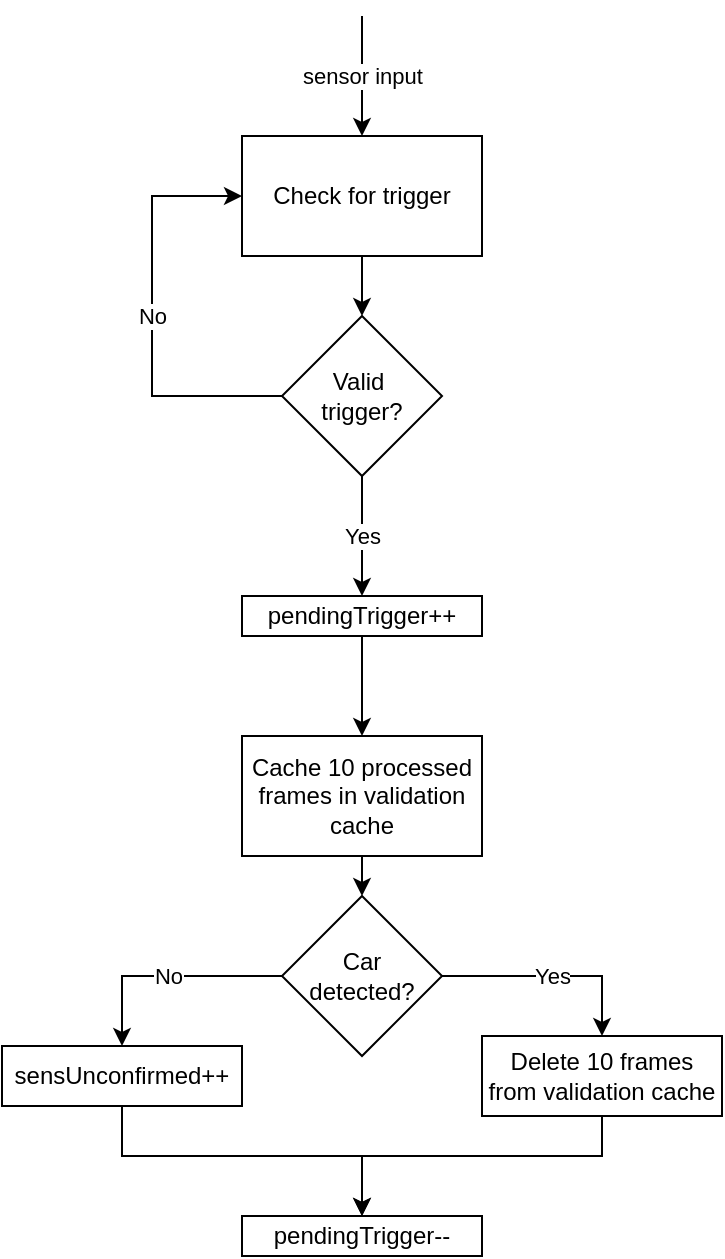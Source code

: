 <mxfile version="24.7.17">
  <diagram name="Page-1" id="RV8q0B0_LYcwuW5HjnZu">
    <mxGraphModel dx="1235" dy="1765" grid="1" gridSize="10" guides="1" tooltips="1" connect="1" arrows="1" fold="1" page="1" pageScale="1" pageWidth="850" pageHeight="1100" math="0" shadow="0">
      <root>
        <mxCell id="0" />
        <mxCell id="1" parent="0" />
        <mxCell id="06yWBBQo2rY3hTgWPAYE-2" value="Valid&amp;nbsp;&lt;div&gt;trigger?&lt;/div&gt;" style="rhombus;whiteSpace=wrap;html=1;" vertex="1" parent="1">
          <mxGeometry x="385" y="150" width="80" height="80" as="geometry" />
        </mxCell>
        <mxCell id="06yWBBQo2rY3hTgWPAYE-4" value="pendingTrigger++" style="rounded=0;whiteSpace=wrap;html=1;" vertex="1" parent="1">
          <mxGeometry x="365" y="290" width="120" height="20" as="geometry" />
        </mxCell>
        <mxCell id="06yWBBQo2rY3hTgWPAYE-5" value="Check for trigger" style="rounded=0;whiteSpace=wrap;html=1;" vertex="1" parent="1">
          <mxGeometry x="365" y="60" width="120" height="60" as="geometry" />
        </mxCell>
        <mxCell id="06yWBBQo2rY3hTgWPAYE-6" value="Cache 10 processed frames in validation cache" style="rounded=0;whiteSpace=wrap;html=1;" vertex="1" parent="1">
          <mxGeometry x="365" y="360" width="120" height="60" as="geometry" />
        </mxCell>
        <mxCell id="06yWBBQo2rY3hTgWPAYE-7" value="Car&lt;div&gt;detected?&lt;/div&gt;" style="rhombus;whiteSpace=wrap;html=1;" vertex="1" parent="1">
          <mxGeometry x="385" y="440" width="80" height="80" as="geometry" />
        </mxCell>
        <mxCell id="06yWBBQo2rY3hTgWPAYE-8" value="Delete 10 frames from validation cache" style="rounded=0;whiteSpace=wrap;html=1;" vertex="1" parent="1">
          <mxGeometry x="485" y="510" width="120" height="40" as="geometry" />
        </mxCell>
        <mxCell id="06yWBBQo2rY3hTgWPAYE-9" value="sensUnconfirmed++" style="rounded=0;whiteSpace=wrap;html=1;" vertex="1" parent="1">
          <mxGeometry x="245" y="515" width="120" height="30" as="geometry" />
        </mxCell>
        <mxCell id="06yWBBQo2rY3hTgWPAYE-10" value="pendingTrigger--" style="rounded=0;whiteSpace=wrap;html=1;" vertex="1" parent="1">
          <mxGeometry x="365" y="600" width="120" height="20" as="geometry" />
        </mxCell>
        <mxCell id="06yWBBQo2rY3hTgWPAYE-11" value="sensor input" style="endArrow=classic;html=1;rounded=0;entryX=0.5;entryY=0;entryDx=0;entryDy=0;" edge="1" parent="1" target="06yWBBQo2rY3hTgWPAYE-5">
          <mxGeometry width="50" height="50" relative="1" as="geometry">
            <mxPoint x="425" as="sourcePoint" />
            <mxPoint x="370" y="270" as="targetPoint" />
          </mxGeometry>
        </mxCell>
        <mxCell id="06yWBBQo2rY3hTgWPAYE-12" value="" style="endArrow=classic;html=1;rounded=0;entryX=0.5;entryY=0;entryDx=0;entryDy=0;exitX=0.5;exitY=1;exitDx=0;exitDy=0;" edge="1" parent="1" source="06yWBBQo2rY3hTgWPAYE-5" target="06yWBBQo2rY3hTgWPAYE-2">
          <mxGeometry width="50" height="50" relative="1" as="geometry">
            <mxPoint x="320" y="280" as="sourcePoint" />
            <mxPoint x="370" y="230" as="targetPoint" />
          </mxGeometry>
        </mxCell>
        <mxCell id="06yWBBQo2rY3hTgWPAYE-13" value="No" style="endArrow=classic;html=1;rounded=0;entryX=0;entryY=0.5;entryDx=0;entryDy=0;exitX=0;exitY=0.5;exitDx=0;exitDy=0;" edge="1" parent="1" source="06yWBBQo2rY3hTgWPAYE-2" target="06yWBBQo2rY3hTgWPAYE-5">
          <mxGeometry width="50" height="50" relative="1" as="geometry">
            <mxPoint x="320" y="280" as="sourcePoint" />
            <mxPoint x="370" y="230" as="targetPoint" />
            <Array as="points">
              <mxPoint x="320" y="190" />
              <mxPoint x="320" y="90" />
            </Array>
          </mxGeometry>
        </mxCell>
        <mxCell id="06yWBBQo2rY3hTgWPAYE-14" value="Yes" style="endArrow=classic;html=1;rounded=0;exitX=0.5;exitY=1;exitDx=0;exitDy=0;entryX=0.5;entryY=0;entryDx=0;entryDy=0;" edge="1" parent="1" source="06yWBBQo2rY3hTgWPAYE-2" target="06yWBBQo2rY3hTgWPAYE-4">
          <mxGeometry width="50" height="50" relative="1" as="geometry">
            <mxPoint x="320" y="280" as="sourcePoint" />
            <mxPoint x="370" y="230" as="targetPoint" />
          </mxGeometry>
        </mxCell>
        <mxCell id="06yWBBQo2rY3hTgWPAYE-15" value="" style="endArrow=classic;html=1;rounded=0;entryX=0.5;entryY=0;entryDx=0;entryDy=0;exitX=0.5;exitY=1;exitDx=0;exitDy=0;" edge="1" parent="1" source="06yWBBQo2rY3hTgWPAYE-4" target="06yWBBQo2rY3hTgWPAYE-6">
          <mxGeometry width="50" height="50" relative="1" as="geometry">
            <mxPoint x="320" y="480" as="sourcePoint" />
            <mxPoint x="370" y="430" as="targetPoint" />
          </mxGeometry>
        </mxCell>
        <mxCell id="06yWBBQo2rY3hTgWPAYE-16" value="" style="endArrow=classic;html=1;rounded=0;entryX=0.5;entryY=0;entryDx=0;entryDy=0;exitX=0.5;exitY=1;exitDx=0;exitDy=0;" edge="1" parent="1" source="06yWBBQo2rY3hTgWPAYE-6" target="06yWBBQo2rY3hTgWPAYE-7">
          <mxGeometry width="50" height="50" relative="1" as="geometry">
            <mxPoint x="320" y="480" as="sourcePoint" />
            <mxPoint x="370" y="430" as="targetPoint" />
          </mxGeometry>
        </mxCell>
        <mxCell id="06yWBBQo2rY3hTgWPAYE-17" value="Yes" style="endArrow=classic;html=1;rounded=0;entryX=0.5;entryY=0;entryDx=0;entryDy=0;exitX=1;exitY=0.5;exitDx=0;exitDy=0;" edge="1" parent="1" source="06yWBBQo2rY3hTgWPAYE-7" target="06yWBBQo2rY3hTgWPAYE-8">
          <mxGeometry width="50" height="50" relative="1" as="geometry">
            <mxPoint x="320" y="480" as="sourcePoint" />
            <mxPoint x="370" y="430" as="targetPoint" />
            <Array as="points">
              <mxPoint x="545" y="480" />
            </Array>
          </mxGeometry>
        </mxCell>
        <mxCell id="06yWBBQo2rY3hTgWPAYE-18" value="No" style="endArrow=classic;html=1;rounded=0;entryX=0.5;entryY=0;entryDx=0;entryDy=0;exitX=0;exitY=0.5;exitDx=0;exitDy=0;" edge="1" parent="1" source="06yWBBQo2rY3hTgWPAYE-7" target="06yWBBQo2rY3hTgWPAYE-9">
          <mxGeometry width="50" height="50" relative="1" as="geometry">
            <mxPoint x="320" y="480" as="sourcePoint" />
            <mxPoint x="370" y="430" as="targetPoint" />
            <Array as="points">
              <mxPoint x="305" y="480" />
            </Array>
          </mxGeometry>
        </mxCell>
        <mxCell id="06yWBBQo2rY3hTgWPAYE-19" value="" style="endArrow=classic;html=1;rounded=0;exitX=0.5;exitY=1;exitDx=0;exitDy=0;entryX=0.5;entryY=0;entryDx=0;entryDy=0;" edge="1" parent="1" source="06yWBBQo2rY3hTgWPAYE-9" target="06yWBBQo2rY3hTgWPAYE-10">
          <mxGeometry width="50" height="50" relative="1" as="geometry">
            <mxPoint x="320" y="580" as="sourcePoint" />
            <mxPoint x="370" y="530" as="targetPoint" />
            <Array as="points">
              <mxPoint x="305" y="570" />
              <mxPoint x="425" y="570" />
            </Array>
          </mxGeometry>
        </mxCell>
        <mxCell id="06yWBBQo2rY3hTgWPAYE-20" value="" style="endArrow=classic;html=1;rounded=0;exitX=0.5;exitY=1;exitDx=0;exitDy=0;entryX=0.5;entryY=0;entryDx=0;entryDy=0;" edge="1" parent="1" source="06yWBBQo2rY3hTgWPAYE-8" target="06yWBBQo2rY3hTgWPAYE-10">
          <mxGeometry width="50" height="50" relative="1" as="geometry">
            <mxPoint x="315" y="555" as="sourcePoint" />
            <mxPoint x="430" y="600" as="targetPoint" />
            <Array as="points">
              <mxPoint x="545" y="570" />
              <mxPoint x="425" y="570" />
            </Array>
          </mxGeometry>
        </mxCell>
      </root>
    </mxGraphModel>
  </diagram>
</mxfile>
